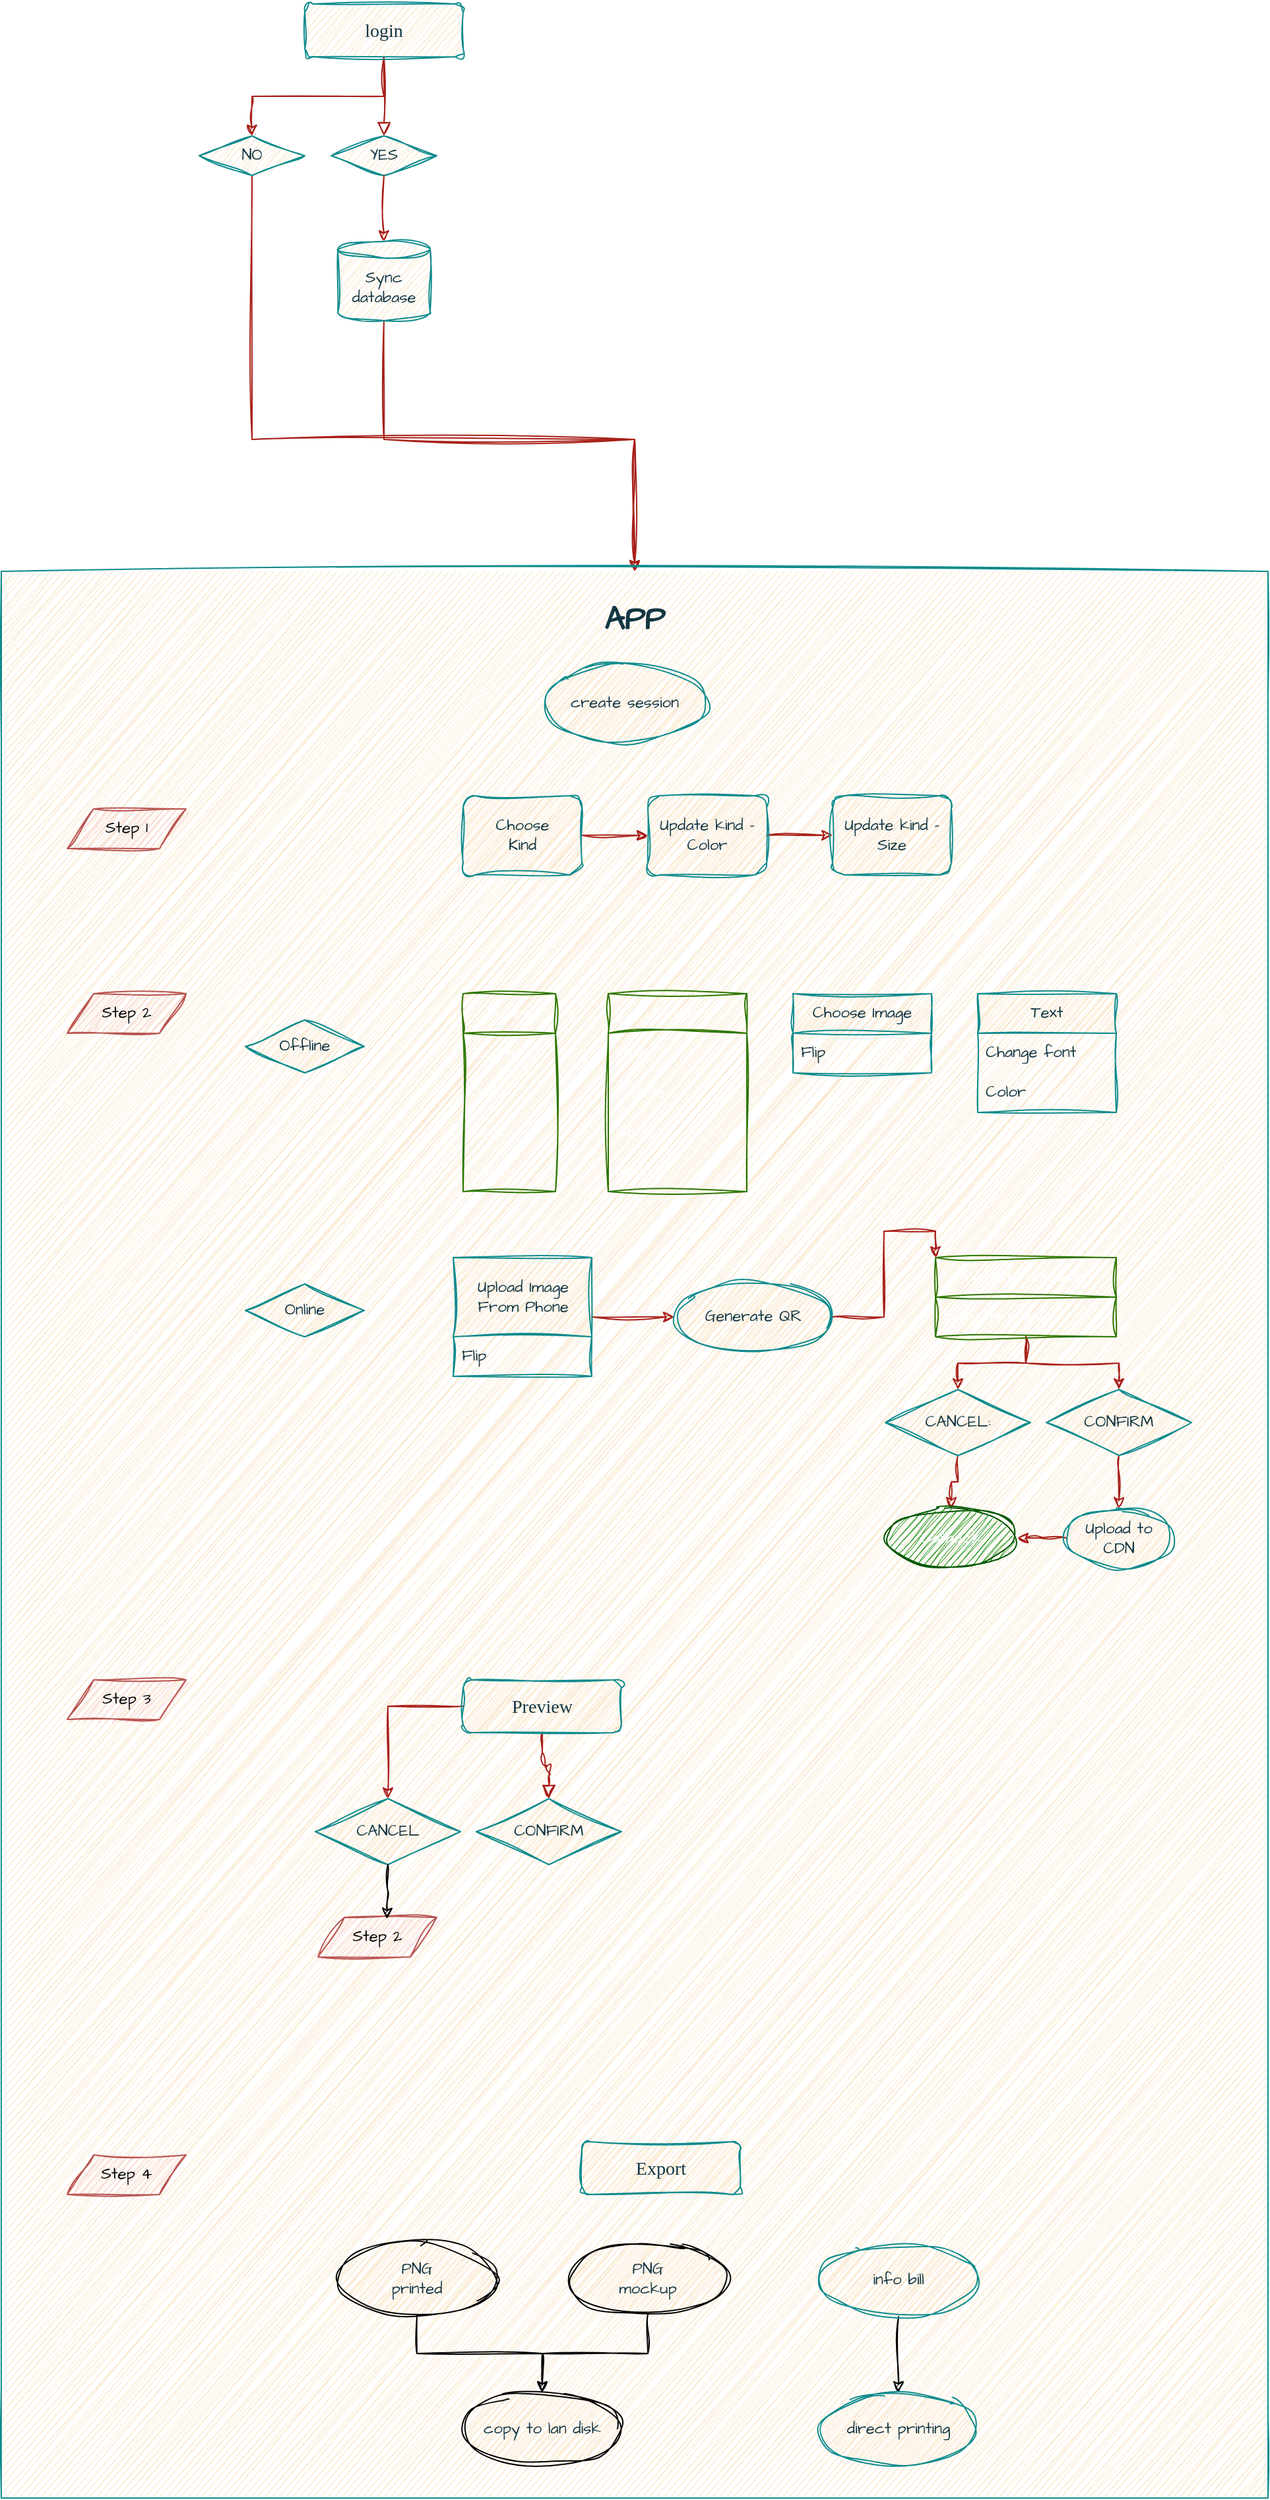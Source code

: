 <mxfile version="26.0.11">
  <diagram id="C5RBs43oDa-KdzZeNtuy" name="Page-1">
    <mxGraphModel dx="1566" dy="660" grid="1" gridSize="10" guides="1" tooltips="1" connect="1" arrows="1" fold="1" page="1" pageScale="1" pageWidth="827" pageHeight="1169" math="0" shadow="0">
      <root>
        <mxCell id="WIyWlLk6GJQsqaUBKTNV-0" />
        <mxCell id="WIyWlLk6GJQsqaUBKTNV-1" parent="WIyWlLk6GJQsqaUBKTNV-0" />
        <mxCell id="WIyWlLk6GJQsqaUBKTNV-2" value="" style="rounded=1;html=1;jettySize=auto;orthogonalLoop=1;fontSize=11;endArrow=block;endFill=0;endSize=8;strokeWidth=1;shadow=0;labelBackgroundColor=none;edgeStyle=orthogonalEdgeStyle;fontColor=default;sketch=1;curveFitting=1;jiggle=2;strokeColor=#A8201A;entryX=0.5;entryY=0;entryDx=0;entryDy=0;" parent="WIyWlLk6GJQsqaUBKTNV-1" source="WIyWlLk6GJQsqaUBKTNV-3" target="3lbOcWq1z2vUwx9B0BNl-0" edge="1">
          <mxGeometry relative="1" as="geometry">
            <mxPoint x="340" y="200" as="targetPoint" />
          </mxGeometry>
        </mxCell>
        <mxCell id="3lbOcWq1z2vUwx9B0BNl-2" style="edgeStyle=orthogonalEdgeStyle;rounded=0;sketch=1;hachureGap=4;jiggle=2;curveFitting=1;orthogonalLoop=1;jettySize=auto;html=1;entryX=0.5;entryY=0;entryDx=0;entryDy=0;strokeColor=#A8201A;fontFamily=Architects Daughter;fontSource=https%3A%2F%2Ffonts.googleapis.com%2Fcss%3Ffamily%3DArchitects%2BDaughter;fontColor=#143642;fillColor=#FAE5C7;" parent="WIyWlLk6GJQsqaUBKTNV-1" source="WIyWlLk6GJQsqaUBKTNV-3" target="3lbOcWq1z2vUwx9B0BNl-1" edge="1">
          <mxGeometry relative="1" as="geometry" />
        </mxCell>
        <mxCell id="WIyWlLk6GJQsqaUBKTNV-3" value="&lt;h3&gt;&lt;font style=&quot;font-weight: normal;&quot; face=&quot;Patrick Hand&quot; data-font-src=&quot;https://fonts.googleapis.com/css?family=Patrick+Hand&quot;&gt;login&lt;/font&gt;&lt;/h3&gt;" style="rounded=1;whiteSpace=wrap;html=1;fontSize=12;glass=0;strokeWidth=1;shadow=0;labelBackgroundColor=none;sketch=1;curveFitting=1;jiggle=2;fillColor=#FAE5C7;strokeColor=#0F8B8D;fontColor=#143642;fontFamily=Comic Sans MS;" parent="WIyWlLk6GJQsqaUBKTNV-1" vertex="1">
          <mxGeometry x="280" y="110" width="120" height="40" as="geometry" />
        </mxCell>
        <mxCell id="3lbOcWq1z2vUwx9B0BNl-0" value="YES" style="rhombus;whiteSpace=wrap;html=1;sketch=1;hachureGap=4;jiggle=2;curveFitting=1;strokeColor=#0F8B8D;fontFamily=Architects Daughter;fontSource=https%3A%2F%2Ffonts.googleapis.com%2Fcss%3Ffamily%3DArchitects%2BDaughter;fontColor=#143642;fillColor=#FAE5C7;" parent="WIyWlLk6GJQsqaUBKTNV-1" vertex="1">
          <mxGeometry x="300" y="210" width="80" height="30" as="geometry" />
        </mxCell>
        <mxCell id="3lbOcWq1z2vUwx9B0BNl-7" style="edgeStyle=orthogonalEdgeStyle;rounded=0;sketch=1;hachureGap=4;jiggle=2;curveFitting=1;orthogonalLoop=1;jettySize=auto;html=1;strokeColor=#A8201A;fontFamily=Architects Daughter;fontSource=https%3A%2F%2Ffonts.googleapis.com%2Fcss%3Ffamily%3DArchitects%2BDaughter;fontColor=#143642;fillColor=#FAE5C7;entryX=0.5;entryY=0;entryDx=0;entryDy=0;" parent="WIyWlLk6GJQsqaUBKTNV-1" source="3lbOcWq1z2vUwx9B0BNl-1" target="3lbOcWq1z2vUwx9B0BNl-6" edge="1">
          <mxGeometry relative="1" as="geometry">
            <Array as="points">
              <mxPoint x="240" y="440" />
              <mxPoint x="530" y="440" />
            </Array>
            <mxPoint x="610" y="500" as="targetPoint" />
          </mxGeometry>
        </mxCell>
        <mxCell id="3lbOcWq1z2vUwx9B0BNl-1" value="NO" style="rhombus;whiteSpace=wrap;html=1;sketch=1;hachureGap=4;jiggle=2;curveFitting=1;strokeColor=#0F8B8D;fontFamily=Architects Daughter;fontSource=https%3A%2F%2Ffonts.googleapis.com%2Fcss%3Ffamily%3DArchitects%2BDaughter;fontColor=#143642;fillColor=#FAE5C7;" parent="WIyWlLk6GJQsqaUBKTNV-1" vertex="1">
          <mxGeometry x="200" y="210" width="80" height="30" as="geometry" />
        </mxCell>
        <mxCell id="3lbOcWq1z2vUwx9B0BNl-8" style="edgeStyle=orthogonalEdgeStyle;rounded=0;sketch=1;hachureGap=4;jiggle=2;curveFitting=1;orthogonalLoop=1;jettySize=auto;html=1;strokeColor=#A8201A;fontFamily=Architects Daughter;fontSource=https%3A%2F%2Ffonts.googleapis.com%2Fcss%3Ffamily%3DArchitects%2BDaughter;fontColor=#143642;fillColor=#FAE5C7;entryX=0.5;entryY=0;entryDx=0;entryDy=0;" parent="WIyWlLk6GJQsqaUBKTNV-1" source="3lbOcWq1z2vUwx9B0BNl-4" target="3lbOcWq1z2vUwx9B0BNl-6" edge="1">
          <mxGeometry relative="1" as="geometry">
            <Array as="points">
              <mxPoint x="340" y="440" />
              <mxPoint x="530" y="440" />
            </Array>
            <mxPoint x="560" y="510" as="targetPoint" />
          </mxGeometry>
        </mxCell>
        <mxCell id="3lbOcWq1z2vUwx9B0BNl-4" value="Sync database" style="shape=cylinder3;whiteSpace=wrap;html=1;boundedLbl=1;backgroundOutline=1;size=6.333;sketch=1;hachureGap=4;jiggle=2;curveFitting=1;strokeColor=#0F8B8D;fontFamily=Architects Daughter;fontSource=https%3A%2F%2Ffonts.googleapis.com%2Fcss%3Ffamily%3DArchitects%2BDaughter;fontColor=#143642;fillColor=#FAE5C7;" parent="WIyWlLk6GJQsqaUBKTNV-1" vertex="1">
          <mxGeometry x="305" y="290" width="70" height="60" as="geometry" />
        </mxCell>
        <mxCell id="3lbOcWq1z2vUwx9B0BNl-5" style="edgeStyle=orthogonalEdgeStyle;rounded=0;sketch=1;hachureGap=4;jiggle=2;curveFitting=1;orthogonalLoop=1;jettySize=auto;html=1;entryX=0.5;entryY=0;entryDx=0;entryDy=0;entryPerimeter=0;strokeColor=#A8201A;fontFamily=Architects Daughter;fontSource=https%3A%2F%2Ffonts.googleapis.com%2Fcss%3Ffamily%3DArchitects%2BDaughter;fontColor=#143642;fillColor=#FAE5C7;" parent="WIyWlLk6GJQsqaUBKTNV-1" source="3lbOcWq1z2vUwx9B0BNl-0" target="3lbOcWq1z2vUwx9B0BNl-4" edge="1">
          <mxGeometry relative="1" as="geometry" />
        </mxCell>
        <mxCell id="3lbOcWq1z2vUwx9B0BNl-6" value="&lt;h1&gt;APP&lt;/h1&gt;" style="rounded=0;whiteSpace=wrap;html=1;hachureGap=4;strokeColor=#0F8B8D;fontFamily=Architects Daughter;fontSource=https%3A%2F%2Ffonts.googleapis.com%2Fcss%3Ffamily%3DArchitects%2BDaughter;fontColor=#143642;fillColor=#FAE5C7;verticalAlign=top;movable=0;resizable=0;rotatable=0;deletable=0;editable=0;locked=1;connectable=0;strokeWidth=1;glass=0;shadow=0;sketch=1;curveFitting=1;jiggle=2;" parent="WIyWlLk6GJQsqaUBKTNV-1" vertex="1">
          <mxGeometry x="50" y="540" width="960" height="1460" as="geometry" />
        </mxCell>
        <mxCell id="3lbOcWq1z2vUwx9B0BNl-14" style="edgeStyle=orthogonalEdgeStyle;rounded=0;sketch=1;hachureGap=4;jiggle=2;curveFitting=1;orthogonalLoop=1;jettySize=auto;html=1;entryX=0;entryY=0.5;entryDx=0;entryDy=0;strokeColor=#A8201A;fontFamily=Architects Daughter;fontSource=https%3A%2F%2Ffonts.googleapis.com%2Fcss%3Ffamily%3DArchitects%2BDaughter;fontColor=#143642;fillColor=#FAE5C7;" parent="WIyWlLk6GJQsqaUBKTNV-1" source="3lbOcWq1z2vUwx9B0BNl-10" target="3lbOcWq1z2vUwx9B0BNl-12" edge="1">
          <mxGeometry relative="1" as="geometry" />
        </mxCell>
        <mxCell id="3lbOcWq1z2vUwx9B0BNl-10" value="Choose&lt;div&gt;Kind&lt;/div&gt;" style="rounded=1;whiteSpace=wrap;html=1;sketch=1;hachureGap=4;jiggle=2;curveFitting=1;strokeColor=#0F8B8D;fontFamily=Architects Daughter;fontSource=https%3A%2F%2Ffonts.googleapis.com%2Fcss%3Ffamily%3DArchitects%2BDaughter;fontColor=#143642;fillColor=#FAE5C7;" parent="WIyWlLk6GJQsqaUBKTNV-1" vertex="1">
          <mxGeometry x="400" y="710" width="90" height="60" as="geometry" />
        </mxCell>
        <mxCell id="3lbOcWq1z2vUwx9B0BNl-16" style="edgeStyle=orthogonalEdgeStyle;rounded=0;sketch=1;hachureGap=4;jiggle=2;curveFitting=1;orthogonalLoop=1;jettySize=auto;html=1;entryX=0;entryY=0.5;entryDx=0;entryDy=0;strokeColor=#A8201A;fontFamily=Architects Daughter;fontSource=https%3A%2F%2Ffonts.googleapis.com%2Fcss%3Ffamily%3DArchitects%2BDaughter;fontColor=#143642;fillColor=#FAE5C7;" parent="WIyWlLk6GJQsqaUBKTNV-1" source="3lbOcWq1z2vUwx9B0BNl-12" target="3lbOcWq1z2vUwx9B0BNl-13" edge="1">
          <mxGeometry relative="1" as="geometry" />
        </mxCell>
        <mxCell id="3lbOcWq1z2vUwx9B0BNl-12" value="Update kind - Color" style="rounded=1;whiteSpace=wrap;html=1;sketch=1;hachureGap=4;jiggle=2;curveFitting=1;strokeColor=#0F8B8D;fontFamily=Architects Daughter;fontSource=https%3A%2F%2Ffonts.googleapis.com%2Fcss%3Ffamily%3DArchitects%2BDaughter;fontColor=#143642;fillColor=#FAE5C7;" parent="WIyWlLk6GJQsqaUBKTNV-1" vertex="1">
          <mxGeometry x="540" y="710" width="90" height="60" as="geometry" />
        </mxCell>
        <mxCell id="3lbOcWq1z2vUwx9B0BNl-13" value="Update kind - Size" style="rounded=1;whiteSpace=wrap;html=1;sketch=1;hachureGap=4;jiggle=2;curveFitting=1;strokeColor=#0F8B8D;fontFamily=Architects Daughter;fontSource=https%3A%2F%2Ffonts.googleapis.com%2Fcss%3Ffamily%3DArchitects%2BDaughter;fontColor=#143642;fillColor=#FAE5C7;" parent="WIyWlLk6GJQsqaUBKTNV-1" vertex="1">
          <mxGeometry x="680" y="710" width="90" height="60" as="geometry" />
        </mxCell>
        <mxCell id="3lbOcWq1z2vUwx9B0BNl-17" value="Choose Image" style="swimlane;fontStyle=0;childLayout=stackLayout;horizontal=1;startSize=30;horizontalStack=0;resizeParent=1;resizeParentMax=0;resizeLast=0;collapsible=1;marginBottom=0;whiteSpace=wrap;html=1;sketch=1;hachureGap=4;jiggle=2;curveFitting=1;strokeColor=#0F8B8D;fontFamily=Architects Daughter;fontSource=https%3A%2F%2Ffonts.googleapis.com%2Fcss%3Ffamily%3DArchitects%2BDaughter;fontColor=#143642;fillColor=#FAE5C7;" parent="WIyWlLk6GJQsqaUBKTNV-1" vertex="1">
          <mxGeometry x="650" y="860" width="105" height="60" as="geometry" />
        </mxCell>
        <mxCell id="3lbOcWq1z2vUwx9B0BNl-20" value="Flip" style="text;strokeColor=none;fillColor=none;align=left;verticalAlign=middle;spacingLeft=4;spacingRight=4;overflow=hidden;points=[[0,0.5],[1,0.5]];portConstraint=eastwest;rotatable=0;whiteSpace=wrap;html=1;fontFamily=Architects Daughter;fontSource=https%3A%2F%2Ffonts.googleapis.com%2Fcss%3Ffamily%3DArchitects%2BDaughter;fontColor=#143642;" parent="3lbOcWq1z2vUwx9B0BNl-17" vertex="1">
          <mxGeometry y="30" width="105" height="30" as="geometry" />
        </mxCell>
        <mxCell id="3lbOcWq1z2vUwx9B0BNl-21" value="Board" style="swimlane;fontStyle=0;childLayout=stackLayout;horizontal=1;startSize=30;horizontalStack=0;resizeParent=1;resizeParentMax=0;resizeLast=0;collapsible=1;marginBottom=0;whiteSpace=wrap;html=1;hachureGap=4;strokeColor=#2D7600;fontFamily=Architects Daughter;fontSource=https%3A%2F%2Ffonts.googleapis.com%2Fcss%3Ffamily%3DArchitects%2BDaughter;fontColor=light-dark(#FFFFFF,#F0FFEB);fillColor=none;sketch=1;curveFitting=1;jiggle=2;swimlaneLine=1;" parent="WIyWlLk6GJQsqaUBKTNV-1" vertex="1">
          <mxGeometry x="400" y="860" width="70" height="150" as="geometry" />
        </mxCell>
        <mxCell id="3lbOcWq1z2vUwx9B0BNl-22" value="Zoom" style="text;strokeColor=none;fillColor=none;align=left;verticalAlign=middle;spacingLeft=4;spacingRight=4;overflow=hidden;points=[[0,0.5],[1,0.5]];portConstraint=eastwest;rotatable=0;whiteSpace=wrap;html=1;fontFamily=Architects Daughter;fontSource=https%3A%2F%2Ffonts.googleapis.com%2Fcss%3Ffamily%3DArchitects%2BDaughter;fontColor=light-dark(#FFFFFF,#F0FFEB);" parent="3lbOcWq1z2vUwx9B0BNl-21" vertex="1">
          <mxGeometry y="30" width="70" height="30" as="geometry" />
        </mxCell>
        <mxCell id="3lbOcWq1z2vUwx9B0BNl-23" value="Undo" style="text;strokeColor=none;fillColor=none;align=left;verticalAlign=middle;spacingLeft=4;spacingRight=4;overflow=hidden;points=[[0,0.5],[1,0.5]];portConstraint=eastwest;rotatable=0;whiteSpace=wrap;html=1;fontFamily=Architects Daughter;fontSource=https%3A%2F%2Ffonts.googleapis.com%2Fcss%3Ffamily%3DArchitects%2BDaughter;fontColor=light-dark(#FFFFFF,#F0FFEB);" parent="3lbOcWq1z2vUwx9B0BNl-21" vertex="1">
          <mxGeometry y="60" width="70" height="30" as="geometry" />
        </mxCell>
        <mxCell id="3lbOcWq1z2vUwx9B0BNl-24" value="Redo" style="text;strokeColor=none;fillColor=none;align=left;verticalAlign=middle;spacingLeft=4;spacingRight=4;overflow=hidden;points=[[0,0.5],[1,0.5]];portConstraint=eastwest;rotatable=0;whiteSpace=wrap;html=1;fontFamily=Architects Daughter;fontSource=https%3A%2F%2Ffonts.googleapis.com%2Fcss%3Ffamily%3DArchitects%2BDaughter;fontColor=light-dark(#FFFFFF,#F0FFEB);" parent="3lbOcWq1z2vUwx9B0BNl-21" vertex="1">
          <mxGeometry y="90" width="70" height="30" as="geometry" />
        </mxCell>
        <mxCell id="3lbOcWq1z2vUwx9B0BNl-50" value="Clear" style="text;strokeColor=none;fillColor=none;align=left;verticalAlign=middle;spacingLeft=4;spacingRight=4;overflow=hidden;points=[[0,0.5],[1,0.5]];portConstraint=eastwest;rotatable=0;whiteSpace=wrap;html=1;fontFamily=Architects Daughter;fontSource=https%3A%2F%2Ffonts.googleapis.com%2Fcss%3Ffamily%3DArchitects%2BDaughter;fontColor=light-dark(#FFFFFF,#F0FFEB);" parent="3lbOcWq1z2vUwx9B0BNl-21" vertex="1">
          <mxGeometry y="120" width="70" height="30" as="geometry" />
        </mxCell>
        <mxCell id="3lbOcWq1z2vUwx9B0BNl-61" value="" style="edgeStyle=orthogonalEdgeStyle;rounded=0;sketch=1;hachureGap=4;jiggle=2;curveFitting=1;orthogonalLoop=1;jettySize=auto;html=1;strokeColor=#A8201A;fontFamily=Architects Daughter;fontSource=https%3A%2F%2Ffonts.googleapis.com%2Fcss%3Ffamily%3DArchitects%2BDaughter;fontColor=#143642;fillColor=#FAE5C7;" parent="WIyWlLk6GJQsqaUBKTNV-1" source="3lbOcWq1z2vUwx9B0BNl-25" target="3lbOcWq1z2vUwx9B0BNl-60" edge="1">
          <mxGeometry relative="1" as="geometry" />
        </mxCell>
        <mxCell id="3lbOcWq1z2vUwx9B0BNl-25" value="Upload Image From Phone" style="swimlane;fontStyle=0;childLayout=stackLayout;horizontal=1;startSize=60;horizontalStack=0;resizeParent=1;resizeParentMax=0;resizeLast=0;collapsible=1;marginBottom=0;whiteSpace=wrap;html=1;sketch=1;hachureGap=4;jiggle=2;curveFitting=1;strokeColor=#0F8B8D;fontFamily=Architects Daughter;fontSource=https%3A%2F%2Ffonts.googleapis.com%2Fcss%3Ffamily%3DArchitects%2BDaughter;fontColor=#143642;fillColor=#FAE5C7;" parent="WIyWlLk6GJQsqaUBKTNV-1" vertex="1">
          <mxGeometry x="392.5" y="1060" width="105" height="90" as="geometry" />
        </mxCell>
        <mxCell id="3lbOcWq1z2vUwx9B0BNl-26" value="Flip" style="text;strokeColor=none;fillColor=none;align=left;verticalAlign=middle;spacingLeft=4;spacingRight=4;overflow=hidden;points=[[0,0.5],[1,0.5]];portConstraint=eastwest;rotatable=0;whiteSpace=wrap;html=1;fontFamily=Architects Daughter;fontSource=https%3A%2F%2Ffonts.googleapis.com%2Fcss%3Ffamily%3DArchitects%2BDaughter;fontColor=#143642;" parent="3lbOcWq1z2vUwx9B0BNl-25" vertex="1">
          <mxGeometry y="60" width="105" height="30" as="geometry" />
        </mxCell>
        <mxCell id="3lbOcWq1z2vUwx9B0BNl-33" value="Offline" style="rhombus;whiteSpace=wrap;html=1;sketch=1;hachureGap=4;jiggle=2;curveFitting=1;strokeColor=#0F8B8D;fontFamily=Architects Daughter;fontSource=https%3A%2F%2Ffonts.googleapis.com%2Fcss%3Ffamily%3DArchitects%2BDaughter;fontColor=#143642;fillColor=#FAE5C7;" parent="WIyWlLk6GJQsqaUBKTNV-1" vertex="1">
          <mxGeometry x="235" y="880" width="90" height="40" as="geometry" />
        </mxCell>
        <mxCell id="3lbOcWq1z2vUwx9B0BNl-34" value="Online" style="rhombus;whiteSpace=wrap;html=1;sketch=1;hachureGap=4;jiggle=2;curveFitting=1;strokeColor=#0F8B8D;fontFamily=Architects Daughter;fontSource=https%3A%2F%2Ffonts.googleapis.com%2Fcss%3Ffamily%3DArchitects%2BDaughter;fontColor=#143642;fillColor=#FAE5C7;" parent="WIyWlLk6GJQsqaUBKTNV-1" vertex="1">
          <mxGeometry x="235" y="1080" width="90" height="40" as="geometry" />
        </mxCell>
        <mxCell id="3lbOcWq1z2vUwx9B0BNl-39" value="Text" style="swimlane;fontStyle=0;childLayout=stackLayout;horizontal=1;startSize=30;horizontalStack=0;resizeParent=1;resizeParentMax=0;resizeLast=0;collapsible=1;marginBottom=0;whiteSpace=wrap;html=1;sketch=1;hachureGap=4;jiggle=2;curveFitting=1;strokeColor=#0F8B8D;fontFamily=Architects Daughter;fontSource=https%3A%2F%2Ffonts.googleapis.com%2Fcss%3Ffamily%3DArchitects%2BDaughter;fontColor=#143642;fillColor=#FAE5C7;" parent="WIyWlLk6GJQsqaUBKTNV-1" vertex="1">
          <mxGeometry x="790" y="860" width="105" height="90" as="geometry" />
        </mxCell>
        <mxCell id="3lbOcWq1z2vUwx9B0BNl-40" value="Change font" style="text;strokeColor=none;fillColor=none;align=left;verticalAlign=middle;spacingLeft=4;spacingRight=4;overflow=hidden;points=[[0,0.5],[1,0.5]];portConstraint=eastwest;rotatable=0;whiteSpace=wrap;html=1;fontFamily=Architects Daughter;fontSource=https%3A%2F%2Ffonts.googleapis.com%2Fcss%3Ffamily%3DArchitects%2BDaughter;fontColor=#143642;" parent="3lbOcWq1z2vUwx9B0BNl-39" vertex="1">
          <mxGeometry y="30" width="105" height="30" as="geometry" />
        </mxCell>
        <mxCell id="3lbOcWq1z2vUwx9B0BNl-41" value="Color" style="text;strokeColor=none;fillColor=none;align=left;verticalAlign=middle;spacingLeft=4;spacingRight=4;overflow=hidden;points=[[0,0.5],[1,0.5]];portConstraint=eastwest;rotatable=0;whiteSpace=wrap;html=1;fontFamily=Architects Daughter;fontSource=https%3A%2F%2Ffonts.googleapis.com%2Fcss%3Ffamily%3DArchitects%2BDaughter;fontColor=#143642;" parent="3lbOcWq1z2vUwx9B0BNl-39" vertex="1">
          <mxGeometry y="60" width="105" height="30" as="geometry" />
        </mxCell>
        <mxCell id="3lbOcWq1z2vUwx9B0BNl-43" value="Object" style="swimlane;fontStyle=0;childLayout=stackLayout;horizontal=1;startSize=30;horizontalStack=0;resizeParent=1;resizeParentMax=0;resizeLast=0;collapsible=1;marginBottom=0;whiteSpace=wrap;html=1;hachureGap=4;strokeColor=#2D7600;fontFamily=Architects Daughter;fontSource=https%3A%2F%2Ffonts.googleapis.com%2Fcss%3Ffamily%3DArchitects%2BDaughter;fontColor=light-dark(#FFFFFF,#F0FFEB);fillColor=none;sketch=1;curveFitting=1;jiggle=2;swimlaneLine=1;" parent="WIyWlLk6GJQsqaUBKTNV-1" vertex="1">
          <mxGeometry x="510" y="860" width="105" height="150" as="geometry">
            <mxRectangle x="470" y="720" width="80" height="30" as="alternateBounds" />
          </mxGeometry>
        </mxCell>
        <mxCell id="3lbOcWq1z2vUwx9B0BNl-44" value="Align" style="text;strokeColor=none;fillColor=none;align=left;verticalAlign=middle;spacingLeft=4;spacingRight=4;overflow=hidden;points=[[0,0.5],[1,0.5]];portConstraint=eastwest;rotatable=0;whiteSpace=wrap;html=1;fontFamily=Architects Daughter;fontSource=https%3A%2F%2Ffonts.googleapis.com%2Fcss%3Ffamily%3DArchitects%2BDaughter;fontColor=light-dark(#FFFFFF,#F0FFEB);" parent="3lbOcWq1z2vUwx9B0BNl-43" vertex="1">
          <mxGeometry y="30" width="105" height="30" as="geometry" />
        </mxCell>
        <mxCell id="3lbOcWq1z2vUwx9B0BNl-45" value="Rotate" style="text;strokeColor=none;fillColor=none;align=left;verticalAlign=middle;spacingLeft=4;spacingRight=4;overflow=hidden;points=[[0,0.5],[1,0.5]];portConstraint=eastwest;rotatable=0;whiteSpace=wrap;html=1;fontFamily=Architects Daughter;fontSource=https%3A%2F%2Ffonts.googleapis.com%2Fcss%3Ffamily%3DArchitects%2BDaughter;fontColor=light-dark(#FFFFFF,#F0FFEB);" parent="3lbOcWq1z2vUwx9B0BNl-43" vertex="1">
          <mxGeometry y="60" width="105" height="30" as="geometry" />
        </mxCell>
        <mxCell id="3lbOcWq1z2vUwx9B0BNl-46" value="Scale" style="text;strokeColor=none;fillColor=none;align=left;verticalAlign=middle;spacingLeft=4;spacingRight=4;overflow=hidden;points=[[0,0.5],[1,0.5]];portConstraint=eastwest;rotatable=0;whiteSpace=wrap;html=1;fontFamily=Architects Daughter;fontSource=https%3A%2F%2Ffonts.googleapis.com%2Fcss%3Ffamily%3DArchitects%2BDaughter;fontColor=light-dark(#FFFFFF,#F0FFEB);" parent="3lbOcWq1z2vUwx9B0BNl-43" vertex="1">
          <mxGeometry y="90" width="105" height="30" as="geometry" />
        </mxCell>
        <mxCell id="3lbOcWq1z2vUwx9B0BNl-49" value="Drag" style="text;strokeColor=none;fillColor=none;align=left;verticalAlign=middle;spacingLeft=4;spacingRight=4;overflow=hidden;points=[[0,0.5],[1,0.5]];portConstraint=eastwest;rotatable=0;whiteSpace=wrap;html=1;fontFamily=Architects Daughter;fontSource=https%3A%2F%2Ffonts.googleapis.com%2Fcss%3Ffamily%3DArchitects%2BDaughter;fontColor=light-dark(#FFFFFF,#F0FFEB);" parent="3lbOcWq1z2vUwx9B0BNl-43" vertex="1">
          <mxGeometry y="120" width="105" height="30" as="geometry" />
        </mxCell>
        <mxCell id="3lbOcWq1z2vUwx9B0BNl-66" style="edgeStyle=orthogonalEdgeStyle;rounded=0;sketch=1;hachureGap=4;jiggle=2;curveFitting=1;orthogonalLoop=1;jettySize=auto;html=1;strokeColor=#A8201A;fontFamily=Architects Daughter;fontSource=https%3A%2F%2Ffonts.googleapis.com%2Fcss%3Ffamily%3DArchitects%2BDaughter;fontColor=#143642;fillColor=#FAE5C7;entryX=0;entryY=0;entryDx=0;entryDy=0;" parent="WIyWlLk6GJQsqaUBKTNV-1" source="3lbOcWq1z2vUwx9B0BNl-60" target="3lbOcWq1z2vUwx9B0BNl-67" edge="1">
          <mxGeometry relative="1" as="geometry">
            <mxPoint x="750" y="1070" as="targetPoint" />
          </mxGeometry>
        </mxCell>
        <mxCell id="3lbOcWq1z2vUwx9B0BNl-60" value="Generate QR" style="ellipse;whiteSpace=wrap;html=1;fontFamily=Architects Daughter;fillColor=#FAE5C7;strokeColor=#0F8B8D;fontColor=#143642;fontStyle=0;startSize=60;sketch=1;hachureGap=4;jiggle=2;curveFitting=1;fontSource=https%3A%2F%2Ffonts.googleapis.com%2Fcss%3Ffamily%3DArchitects%2BDaughter;" parent="WIyWlLk6GJQsqaUBKTNV-1" vertex="1">
          <mxGeometry x="560" y="1077.5" width="120" height="55" as="geometry" />
        </mxCell>
        <mxCell id="3lbOcWq1z2vUwx9B0BNl-62" value="create session" style="ellipse;whiteSpace=wrap;html=1;fontFamily=Architects Daughter;fillColor=#FAE5C7;strokeColor=#0F8B8D;fontColor=#143642;fontStyle=0;startSize=60;sketch=1;hachureGap=4;jiggle=2;curveFitting=1;fontSource=https%3A%2F%2Ffonts.googleapis.com%2Fcss%3Ffamily%3DArchitects%2BDaughter;" parent="WIyWlLk6GJQsqaUBKTNV-1" vertex="1">
          <mxGeometry x="460" y="610" width="125" height="60" as="geometry" />
        </mxCell>
        <mxCell id="3lbOcWq1z2vUwx9B0BNl-77" style="edgeStyle=orthogonalEdgeStyle;rounded=0;sketch=1;hachureGap=4;jiggle=2;curveFitting=1;orthogonalLoop=1;jettySize=auto;html=1;entryX=0.5;entryY=0;entryDx=0;entryDy=0;strokeColor=#A8201A;fontFamily=Architects Daughter;fontSource=https%3A%2F%2Ffonts.googleapis.com%2Fcss%3Ffamily%3DArchitects%2BDaughter;fontColor=#143642;fillColor=#FAE5C7;" parent="WIyWlLk6GJQsqaUBKTNV-1" source="3lbOcWq1z2vUwx9B0BNl-67" target="3lbOcWq1z2vUwx9B0BNl-73" edge="1">
          <mxGeometry relative="1" as="geometry" />
        </mxCell>
        <mxCell id="3lbOcWq1z2vUwx9B0BNl-78" style="edgeStyle=orthogonalEdgeStyle;rounded=0;sketch=1;hachureGap=4;jiggle=2;curveFitting=1;orthogonalLoop=1;jettySize=auto;html=1;entryX=0.5;entryY=0;entryDx=0;entryDy=0;strokeColor=#A8201A;fontFamily=Architects Daughter;fontSource=https%3A%2F%2Ffonts.googleapis.com%2Fcss%3Ffamily%3DArchitects%2BDaughter;fontColor=#143642;fillColor=#FAE5C7;" parent="WIyWlLk6GJQsqaUBKTNV-1" source="3lbOcWq1z2vUwx9B0BNl-67" target="3lbOcWq1z2vUwx9B0BNl-74" edge="1">
          <mxGeometry relative="1" as="geometry" />
        </mxCell>
        <mxCell id="3lbOcWq1z2vUwx9B0BNl-67" value="Website Uploader" style="swimlane;fontStyle=0;childLayout=stackLayout;horizontal=1;startSize=30;horizontalStack=0;resizeParent=1;resizeParentMax=0;resizeLast=0;collapsible=1;marginBottom=0;whiteSpace=wrap;html=1;hachureGap=4;strokeColor=#2D7600;fontFamily=Architects Daughter;fontSource=https%3A%2F%2Ffonts.googleapis.com%2Fcss%3Ffamily%3DArchitects%2BDaughter;fontColor=light-dark(#FFFFFF,#F0FFEB);fillColor=none;sketch=1;curveFitting=1;jiggle=2;swimlaneLine=1;" parent="WIyWlLk6GJQsqaUBKTNV-1" vertex="1">
          <mxGeometry x="758" y="1060" width="137" height="60" as="geometry">
            <mxRectangle x="470" y="720" width="80" height="30" as="alternateBounds" />
          </mxGeometry>
        </mxCell>
        <mxCell id="3lbOcWq1z2vUwx9B0BNl-68" value="Basic preview" style="text;strokeColor=none;fillColor=none;align=left;verticalAlign=middle;spacingLeft=4;spacingRight=4;overflow=hidden;points=[[0,0.5],[1,0.5]];portConstraint=eastwest;rotatable=0;whiteSpace=wrap;html=1;fontFamily=Architects Daughter;fontSource=https%3A%2F%2Ffonts.googleapis.com%2Fcss%3Ffamily%3DArchitects%2BDaughter;fontColor=light-dark(#FFFFFF,#F0FFEB);" parent="3lbOcWq1z2vUwx9B0BNl-67" vertex="1">
          <mxGeometry y="30" width="137" height="30" as="geometry" />
        </mxCell>
        <mxCell id="3lbOcWq1z2vUwx9B0BNl-80" value="" style="edgeStyle=orthogonalEdgeStyle;rounded=0;sketch=1;hachureGap=4;jiggle=2;curveFitting=1;orthogonalLoop=1;jettySize=auto;html=1;strokeColor=#A8201A;fontFamily=Architects Daughter;fontSource=https%3A%2F%2Ffonts.googleapis.com%2Fcss%3Ffamily%3DArchitects%2BDaughter;fontColor=#143642;fillColor=#FAE5C7;" parent="WIyWlLk6GJQsqaUBKTNV-1" source="3lbOcWq1z2vUwx9B0BNl-73" target="3lbOcWq1z2vUwx9B0BNl-79" edge="1">
          <mxGeometry relative="1" as="geometry" />
        </mxCell>
        <mxCell id="3lbOcWq1z2vUwx9B0BNl-73" value="CONFIRM" style="rhombus;whiteSpace=wrap;html=1;sketch=1;hachureGap=4;jiggle=2;curveFitting=1;strokeColor=#0F8B8D;fontFamily=Architects Daughter;fontSource=https%3A%2F%2Ffonts.googleapis.com%2Fcss%3Ffamily%3DArchitects%2BDaughter;fontColor=#143642;fillColor=#FAE5C7;" parent="WIyWlLk6GJQsqaUBKTNV-1" vertex="1">
          <mxGeometry x="842" y="1160" width="110" height="50" as="geometry" />
        </mxCell>
        <mxCell id="3lbOcWq1z2vUwx9B0BNl-83" style="edgeStyle=orthogonalEdgeStyle;rounded=0;sketch=1;hachureGap=4;jiggle=2;curveFitting=1;orthogonalLoop=1;jettySize=auto;html=1;entryX=0.5;entryY=0;entryDx=0;entryDy=0;strokeColor=#A8201A;fontFamily=Architects Daughter;fontSource=https%3A%2F%2Ffonts.googleapis.com%2Fcss%3Ffamily%3DArchitects%2BDaughter;fontColor=#143642;fillColor=#FAE5C7;" parent="WIyWlLk6GJQsqaUBKTNV-1" source="3lbOcWq1z2vUwx9B0BNl-74" target="3lbOcWq1z2vUwx9B0BNl-81" edge="1">
          <mxGeometry relative="1" as="geometry" />
        </mxCell>
        <mxCell id="3lbOcWq1z2vUwx9B0BNl-74" value="CANCEL:" style="rhombus;whiteSpace=wrap;html=1;sketch=1;hachureGap=4;jiggle=2;curveFitting=1;strokeColor=#0F8B8D;fontFamily=Architects Daughter;fontSource=https%3A%2F%2Ffonts.googleapis.com%2Fcss%3Ffamily%3DArchitects%2BDaughter;fontColor=#143642;fillColor=#FAE5C7;" parent="WIyWlLk6GJQsqaUBKTNV-1" vertex="1">
          <mxGeometry x="720" y="1160" width="110" height="50" as="geometry" />
        </mxCell>
        <mxCell id="3lbOcWq1z2vUwx9B0BNl-82" style="edgeStyle=orthogonalEdgeStyle;rounded=0;sketch=1;hachureGap=4;jiggle=2;curveFitting=1;orthogonalLoop=1;jettySize=auto;html=1;entryX=1;entryY=0.5;entryDx=0;entryDy=0;strokeColor=#A8201A;fontFamily=Architects Daughter;fontSource=https%3A%2F%2Ffonts.googleapis.com%2Fcss%3Ffamily%3DArchitects%2BDaughter;fontColor=#143642;fillColor=#FAE5C7;" parent="WIyWlLk6GJQsqaUBKTNV-1" source="3lbOcWq1z2vUwx9B0BNl-79" target="3lbOcWq1z2vUwx9B0BNl-81" edge="1">
          <mxGeometry relative="1" as="geometry" />
        </mxCell>
        <mxCell id="3lbOcWq1z2vUwx9B0BNl-79" value="Upload to CDN" style="ellipse;whiteSpace=wrap;html=1;fontFamily=Architects Daughter;fillColor=#FAE5C7;strokeColor=#0F8B8D;fontColor=#143642;sketch=1;hachureGap=4;jiggle=2;curveFitting=1;fontSource=https%3A%2F%2Ffonts.googleapis.com%2Fcss%3Ffamily%3DArchitects%2BDaughter;" parent="WIyWlLk6GJQsqaUBKTNV-1" vertex="1">
          <mxGeometry x="857" y="1250" width="80" height="45" as="geometry" />
        </mxCell>
        <mxCell id="3lbOcWq1z2vUwx9B0BNl-81" value="Callback" style="ellipse;whiteSpace=wrap;html=1;fontFamily=Architects Daughter;fillColor=#008a00;strokeColor=#005700;fontColor=light-dark(#FFFFFF,#DCF7FF);sketch=1;hachureGap=4;jiggle=2;curveFitting=1;fontSource=https%3A%2F%2Ffonts.googleapis.com%2Fcss%3Ffamily%3DArchitects%2BDaughter;" parent="WIyWlLk6GJQsqaUBKTNV-1" vertex="1">
          <mxGeometry x="720" y="1250" width="100" height="45" as="geometry" />
        </mxCell>
        <mxCell id="3lbOcWq1z2vUwx9B0BNl-84" value="Step 1" style="shape=parallelogram;perimeter=parallelogramPerimeter;whiteSpace=wrap;html=1;fixedSize=1;sketch=1;hachureGap=4;jiggle=2;curveFitting=1;strokeColor=#b85450;fontFamily=Architects Daughter;fontSource=https%3A%2F%2Ffonts.googleapis.com%2Fcss%3Ffamily%3DArchitects%2BDaughter;fillColor=#f8cecc;" parent="WIyWlLk6GJQsqaUBKTNV-1" vertex="1">
          <mxGeometry x="100" y="720" width="90" height="30" as="geometry" />
        </mxCell>
        <mxCell id="3lbOcWq1z2vUwx9B0BNl-85" value="Step 2" style="shape=parallelogram;perimeter=parallelogramPerimeter;whiteSpace=wrap;html=1;fixedSize=1;sketch=1;hachureGap=4;jiggle=2;curveFitting=1;strokeColor=#b85450;fontFamily=Architects Daughter;fontSource=https%3A%2F%2Ffonts.googleapis.com%2Fcss%3Ffamily%3DArchitects%2BDaughter;fillColor=#f8cecc;" parent="WIyWlLk6GJQsqaUBKTNV-1" vertex="1">
          <mxGeometry x="100" y="860" width="90" height="30" as="geometry" />
        </mxCell>
        <mxCell id="3lbOcWq1z2vUwx9B0BNl-87" value="Step 3" style="shape=parallelogram;perimeter=parallelogramPerimeter;whiteSpace=wrap;html=1;fixedSize=1;sketch=1;hachureGap=4;jiggle=2;curveFitting=1;strokeColor=#b85450;fontFamily=Architects Daughter;fontSource=https%3A%2F%2Ffonts.googleapis.com%2Fcss%3Ffamily%3DArchitects%2BDaughter;fillColor=#f8cecc;" parent="WIyWlLk6GJQsqaUBKTNV-1" vertex="1">
          <mxGeometry x="100" y="1380" width="90" height="30" as="geometry" />
        </mxCell>
        <mxCell id="obAyFkGAbyITnXueugTm-0" value="" style="rounded=1;html=1;jettySize=auto;orthogonalLoop=1;fontSize=11;endArrow=block;endFill=0;endSize=8;strokeWidth=1;shadow=0;labelBackgroundColor=none;edgeStyle=orthogonalEdgeStyle;fontColor=default;sketch=1;curveFitting=1;jiggle=2;strokeColor=#A8201A;entryX=0.5;entryY=0;entryDx=0;entryDy=0;" edge="1" parent="WIyWlLk6GJQsqaUBKTNV-1" source="obAyFkGAbyITnXueugTm-2" target="obAyFkGAbyITnXueugTm-10">
          <mxGeometry relative="1" as="geometry">
            <mxPoint x="460" y="1480" as="targetPoint" />
          </mxGeometry>
        </mxCell>
        <mxCell id="obAyFkGAbyITnXueugTm-1" style="edgeStyle=orthogonalEdgeStyle;rounded=0;sketch=1;hachureGap=4;jiggle=2;curveFitting=1;orthogonalLoop=1;jettySize=auto;html=1;entryX=0.5;entryY=0;entryDx=0;entryDy=0;strokeColor=#A8201A;fontFamily=Architects Daughter;fontSource=https%3A%2F%2Ffonts.googleapis.com%2Fcss%3Ffamily%3DArchitects%2BDaughter;fontColor=#143642;fillColor=#FAE5C7;" edge="1" parent="WIyWlLk6GJQsqaUBKTNV-1" source="obAyFkGAbyITnXueugTm-2" target="obAyFkGAbyITnXueugTm-11">
          <mxGeometry relative="1" as="geometry">
            <mxPoint x="360" y="1480" as="targetPoint" />
          </mxGeometry>
        </mxCell>
        <mxCell id="obAyFkGAbyITnXueugTm-2" value="&lt;h3&gt;&lt;font style=&quot;font-weight: normal;&quot; face=&quot;Patrick Hand&quot; data-font-src=&quot;https://fonts.googleapis.com/css?family=Patrick+Hand&quot;&gt;Preview&lt;/font&gt;&lt;/h3&gt;" style="rounded=1;whiteSpace=wrap;html=1;fontSize=12;glass=0;strokeWidth=1;shadow=0;labelBackgroundColor=none;sketch=1;curveFitting=1;jiggle=2;fillColor=#FAE5C7;strokeColor=#0F8B8D;fontColor=#143642;fontFamily=Comic Sans MS;" vertex="1" parent="WIyWlLk6GJQsqaUBKTNV-1">
          <mxGeometry x="400" y="1380" width="120" height="40" as="geometry" />
        </mxCell>
        <mxCell id="obAyFkGAbyITnXueugTm-10" value="CONFIRM" style="rhombus;whiteSpace=wrap;html=1;sketch=1;hachureGap=4;jiggle=2;curveFitting=1;strokeColor=#0F8B8D;fontFamily=Architects Daughter;fontSource=https%3A%2F%2Ffonts.googleapis.com%2Fcss%3Ffamily%3DArchitects%2BDaughter;fontColor=#143642;fillColor=#FAE5C7;" vertex="1" parent="WIyWlLk6GJQsqaUBKTNV-1">
          <mxGeometry x="410" y="1470" width="110" height="50" as="geometry" />
        </mxCell>
        <mxCell id="obAyFkGAbyITnXueugTm-11" value="CANCEL" style="rhombus;whiteSpace=wrap;html=1;sketch=1;hachureGap=4;jiggle=2;curveFitting=1;strokeColor=#0F8B8D;fontFamily=Architects Daughter;fontSource=https%3A%2F%2Ffonts.googleapis.com%2Fcss%3Ffamily%3DArchitects%2BDaughter;fontColor=#143642;fillColor=#FAE5C7;" vertex="1" parent="WIyWlLk6GJQsqaUBKTNV-1">
          <mxGeometry x="288" y="1470" width="110" height="50" as="geometry" />
        </mxCell>
        <mxCell id="obAyFkGAbyITnXueugTm-13" value="Step 2" style="shape=parallelogram;perimeter=parallelogramPerimeter;whiteSpace=wrap;html=1;fixedSize=1;sketch=1;hachureGap=4;jiggle=2;curveFitting=1;strokeColor=#b85450;fontFamily=Architects Daughter;fontSource=https%3A%2F%2Ffonts.googleapis.com%2Fcss%3Ffamily%3DArchitects%2BDaughter;fillColor=#f8cecc;" vertex="1" parent="WIyWlLk6GJQsqaUBKTNV-1">
          <mxGeometry x="290" y="1560" width="90" height="30" as="geometry" />
        </mxCell>
        <mxCell id="obAyFkGAbyITnXueugTm-16" style="edgeStyle=orthogonalEdgeStyle;rounded=0;sketch=1;hachureGap=4;jiggle=2;curveFitting=1;orthogonalLoop=1;jettySize=auto;html=1;entryX=0.581;entryY=0.039;entryDx=0;entryDy=0;entryPerimeter=0;fontFamily=Architects Daughter;fontSource=https%3A%2F%2Ffonts.googleapis.com%2Fcss%3Ffamily%3DArchitects%2BDaughter;strokeColor=light-dark(#000000,#FFA19C);" edge="1" parent="WIyWlLk6GJQsqaUBKTNV-1" source="obAyFkGAbyITnXueugTm-11" target="obAyFkGAbyITnXueugTm-13">
          <mxGeometry relative="1" as="geometry" />
        </mxCell>
        <mxCell id="obAyFkGAbyITnXueugTm-17" value="Step 4" style="shape=parallelogram;perimeter=parallelogramPerimeter;whiteSpace=wrap;html=1;fixedSize=1;sketch=1;hachureGap=4;jiggle=2;curveFitting=1;strokeColor=#b85450;fontFamily=Architects Daughter;fontSource=https%3A%2F%2Ffonts.googleapis.com%2Fcss%3Ffamily%3DArchitects%2BDaughter;fillColor=#f8cecc;" vertex="1" parent="WIyWlLk6GJQsqaUBKTNV-1">
          <mxGeometry x="100" y="1740" width="90" height="30" as="geometry" />
        </mxCell>
        <mxCell id="obAyFkGAbyITnXueugTm-26" style="edgeStyle=orthogonalEdgeStyle;rounded=0;sketch=1;hachureGap=4;jiggle=2;curveFitting=1;orthogonalLoop=1;jettySize=auto;html=1;entryX=0.5;entryY=0;entryDx=0;entryDy=0;fontFamily=Architects Daughter;fontSource=https%3A%2F%2Ffonts.googleapis.com%2Fcss%3Ffamily%3DArchitects%2BDaughter;strokeColor=light-dark(#000000,#FFA19C);" edge="1" parent="WIyWlLk6GJQsqaUBKTNV-1" source="obAyFkGAbyITnXueugTm-18" target="obAyFkGAbyITnXueugTm-25">
          <mxGeometry relative="1" as="geometry" />
        </mxCell>
        <mxCell id="obAyFkGAbyITnXueugTm-18" value="PNG&lt;div&gt;printed&lt;/div&gt;" style="ellipse;whiteSpace=wrap;html=1;fontFamily=Architects Daughter;fillColor=#FAE5C7;strokeColor=light-dark(#000000, #39a3a5);fontColor=#143642;fontStyle=0;startSize=60;sketch=1;hachureGap=4;jiggle=2;curveFitting=1;fontSource=https%3A%2F%2Ffonts.googleapis.com%2Fcss%3Ffamily%3DArchitects%2BDaughter;" vertex="1" parent="WIyWlLk6GJQsqaUBKTNV-1">
          <mxGeometry x="305" y="1806" width="120" height="55" as="geometry" />
        </mxCell>
        <mxCell id="obAyFkGAbyITnXueugTm-27" style="edgeStyle=orthogonalEdgeStyle;rounded=0;sketch=1;hachureGap=4;jiggle=2;curveFitting=1;orthogonalLoop=1;jettySize=auto;html=1;entryX=0.5;entryY=0;entryDx=0;entryDy=0;fontFamily=Architects Daughter;fontSource=https%3A%2F%2Ffonts.googleapis.com%2Fcss%3Ffamily%3DArchitects%2BDaughter;strokeColor=light-dark(#000000,#FFA19C);" edge="1" parent="WIyWlLk6GJQsqaUBKTNV-1" source="obAyFkGAbyITnXueugTm-19" target="obAyFkGAbyITnXueugTm-25">
          <mxGeometry relative="1" as="geometry" />
        </mxCell>
        <mxCell id="obAyFkGAbyITnXueugTm-19" value="PNG&lt;div&gt;mockup&lt;/div&gt;" style="ellipse;whiteSpace=wrap;html=1;fontFamily=Architects Daughter;fillColor=#FAE5C7;strokeColor=light-dark(#000000, #39a3a5);fontColor=#143642;fontStyle=0;startSize=60;sketch=1;hachureGap=4;jiggle=2;curveFitting=1;fontSource=https%3A%2F%2Ffonts.googleapis.com%2Fcss%3Ffamily%3DArchitects%2BDaughter;" vertex="1" parent="WIyWlLk6GJQsqaUBKTNV-1">
          <mxGeometry x="480" y="1806" width="120" height="55" as="geometry" />
        </mxCell>
        <mxCell id="obAyFkGAbyITnXueugTm-24" value="" style="edgeStyle=orthogonalEdgeStyle;rounded=0;sketch=1;hachureGap=4;jiggle=2;curveFitting=1;orthogonalLoop=1;jettySize=auto;html=1;fontFamily=Architects Daughter;fontSource=https%3A%2F%2Ffonts.googleapis.com%2Fcss%3Ffamily%3DArchitects%2BDaughter;strokeColor=light-dark(#000000,#FFA19C);" edge="1" parent="WIyWlLk6GJQsqaUBKTNV-1" source="obAyFkGAbyITnXueugTm-20" target="obAyFkGAbyITnXueugTm-23">
          <mxGeometry relative="1" as="geometry" />
        </mxCell>
        <mxCell id="obAyFkGAbyITnXueugTm-20" value="info bill" style="ellipse;whiteSpace=wrap;html=1;fontFamily=Architects Daughter;fillColor=#FAE5C7;strokeColor=#0F8B8D;fontColor=#143642;fontStyle=0;startSize=60;sketch=1;hachureGap=4;jiggle=2;curveFitting=1;fontSource=https%3A%2F%2Ffonts.googleapis.com%2Fcss%3Ffamily%3DArchitects%2BDaughter;" vertex="1" parent="WIyWlLk6GJQsqaUBKTNV-1">
          <mxGeometry x="670" y="1807.5" width="120" height="55" as="geometry" />
        </mxCell>
        <mxCell id="obAyFkGAbyITnXueugTm-23" value="direct printing" style="ellipse;whiteSpace=wrap;html=1;fontFamily=Architects Daughter;fillColor=#FAE5C7;strokeColor=#0F8B8D;fontColor=#143642;fontStyle=0;startSize=60;sketch=1;hachureGap=4;jiggle=2;curveFitting=1;fontSource=https%3A%2F%2Ffonts.googleapis.com%2Fcss%3Ffamily%3DArchitects%2BDaughter;" vertex="1" parent="WIyWlLk6GJQsqaUBKTNV-1">
          <mxGeometry x="670" y="1920" width="120" height="55" as="geometry" />
        </mxCell>
        <mxCell id="obAyFkGAbyITnXueugTm-25" value="copy to lan disk" style="ellipse;whiteSpace=wrap;html=1;fontFamily=Architects Daughter;fillColor=#FAE5C7;strokeColor=light-dark(#000000, #39a3a5);fontColor=#143642;fontStyle=0;startSize=60;sketch=1;hachureGap=4;jiggle=2;curveFitting=1;fontSource=https%3A%2F%2Ffonts.googleapis.com%2Fcss%3Ffamily%3DArchitects%2BDaughter;" vertex="1" parent="WIyWlLk6GJQsqaUBKTNV-1">
          <mxGeometry x="400" y="1920" width="120" height="55" as="geometry" />
        </mxCell>
        <mxCell id="obAyFkGAbyITnXueugTm-28" value="&lt;h3&gt;&lt;font style=&quot;font-weight: normal;&quot; face=&quot;Patrick Hand&quot; data-font-src=&quot;https://fonts.googleapis.com/css?family=Patrick+Hand&quot;&gt;Export&lt;/font&gt;&lt;/h3&gt;" style="rounded=1;whiteSpace=wrap;html=1;fontSize=12;glass=0;strokeWidth=1;shadow=0;labelBackgroundColor=none;sketch=1;curveFitting=1;jiggle=2;fillColor=#FAE5C7;strokeColor=#0F8B8D;fontColor=#143642;fontFamily=Comic Sans MS;" vertex="1" parent="WIyWlLk6GJQsqaUBKTNV-1">
          <mxGeometry x="490" y="1730" width="120" height="40" as="geometry" />
        </mxCell>
      </root>
    </mxGraphModel>
  </diagram>
</mxfile>
